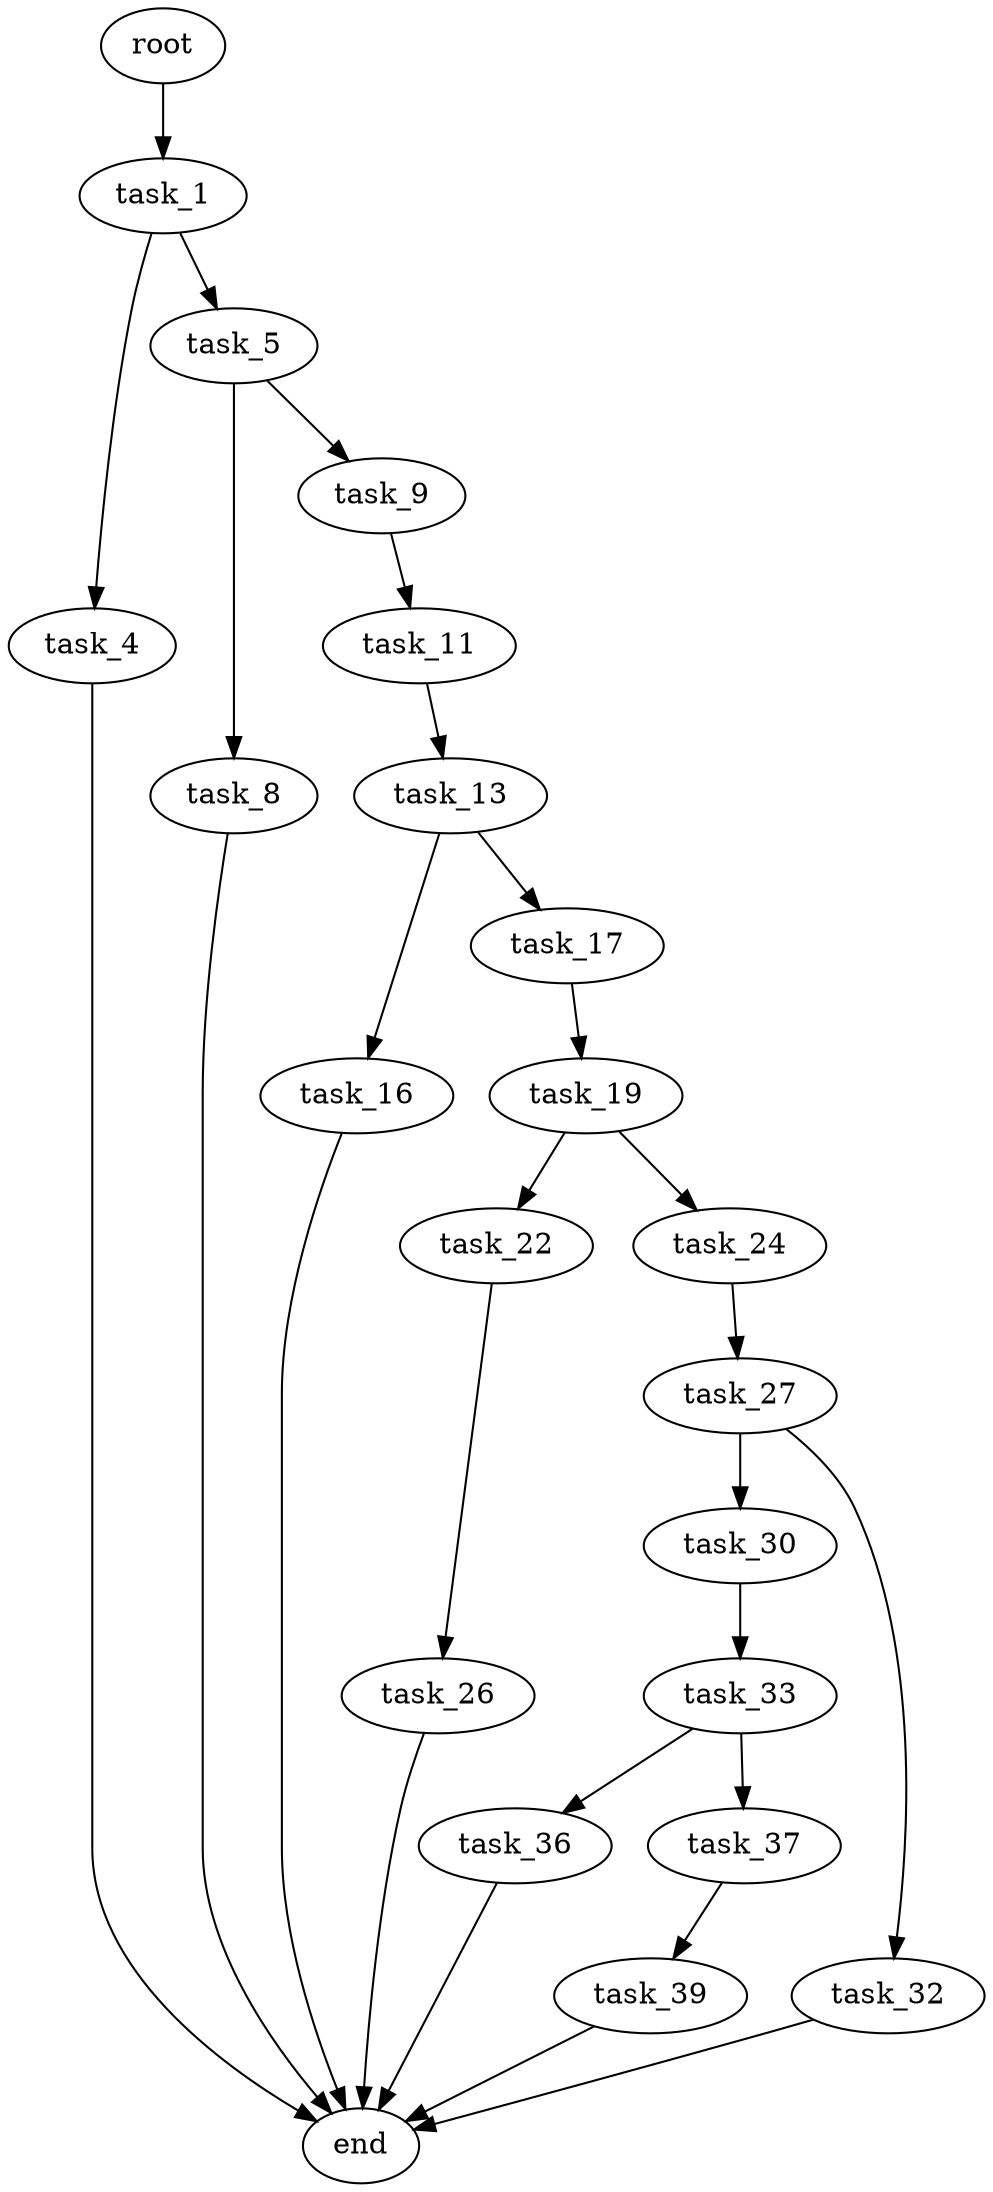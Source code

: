 digraph G {
  root [size="0.000000"];
  task_1 [size="368293445632.000000"];
  task_4 [size="230566747986.000000"];
  task_5 [size="662238771390.000000"];
  end [size="0.000000"];
  task_8 [size="28991029248.000000"];
  task_9 [size="68719476736.000000"];
  task_11 [size="8739084360.000000"];
  task_13 [size="231928233984.000000"];
  task_16 [size="26599204387.000000"];
  task_17 [size="149472069028.000000"];
  task_19 [size="9704027480.000000"];
  task_22 [size="86718134503.000000"];
  task_24 [size="488548623212.000000"];
  task_26 [size="368342547.000000"];
  task_27 [size="38669619948.000000"];
  task_30 [size="87499130904.000000"];
  task_32 [size="28991029248.000000"];
  task_33 [size="231928233984.000000"];
  task_36 [size="760240312855.000000"];
  task_37 [size="24680942272.000000"];
  task_39 [size="158378504364.000000"];

  root -> task_1 [size="1.000000"];
  task_1 -> task_4 [size="411041792.000000"];
  task_1 -> task_5 [size="411041792.000000"];
  task_4 -> end [size="1.000000"];
  task_5 -> task_8 [size="411041792.000000"];
  task_5 -> task_9 [size="411041792.000000"];
  task_8 -> end [size="1.000000"];
  task_9 -> task_11 [size="134217728.000000"];
  task_11 -> task_13 [size="679477248.000000"];
  task_13 -> task_16 [size="301989888.000000"];
  task_13 -> task_17 [size="301989888.000000"];
  task_16 -> end [size="1.000000"];
  task_17 -> task_19 [size="301989888.000000"];
  task_19 -> task_22 [size="209715200.000000"];
  task_19 -> task_24 [size="209715200.000000"];
  task_22 -> task_26 [size="75497472.000000"];
  task_24 -> task_27 [size="536870912.000000"];
  task_26 -> end [size="1.000000"];
  task_27 -> task_30 [size="679477248.000000"];
  task_27 -> task_32 [size="679477248.000000"];
  task_30 -> task_33 [size="134217728.000000"];
  task_32 -> end [size="1.000000"];
  task_33 -> task_36 [size="301989888.000000"];
  task_33 -> task_37 [size="301989888.000000"];
  task_36 -> end [size="1.000000"];
  task_37 -> task_39 [size="33554432.000000"];
  task_39 -> end [size="1.000000"];
}
